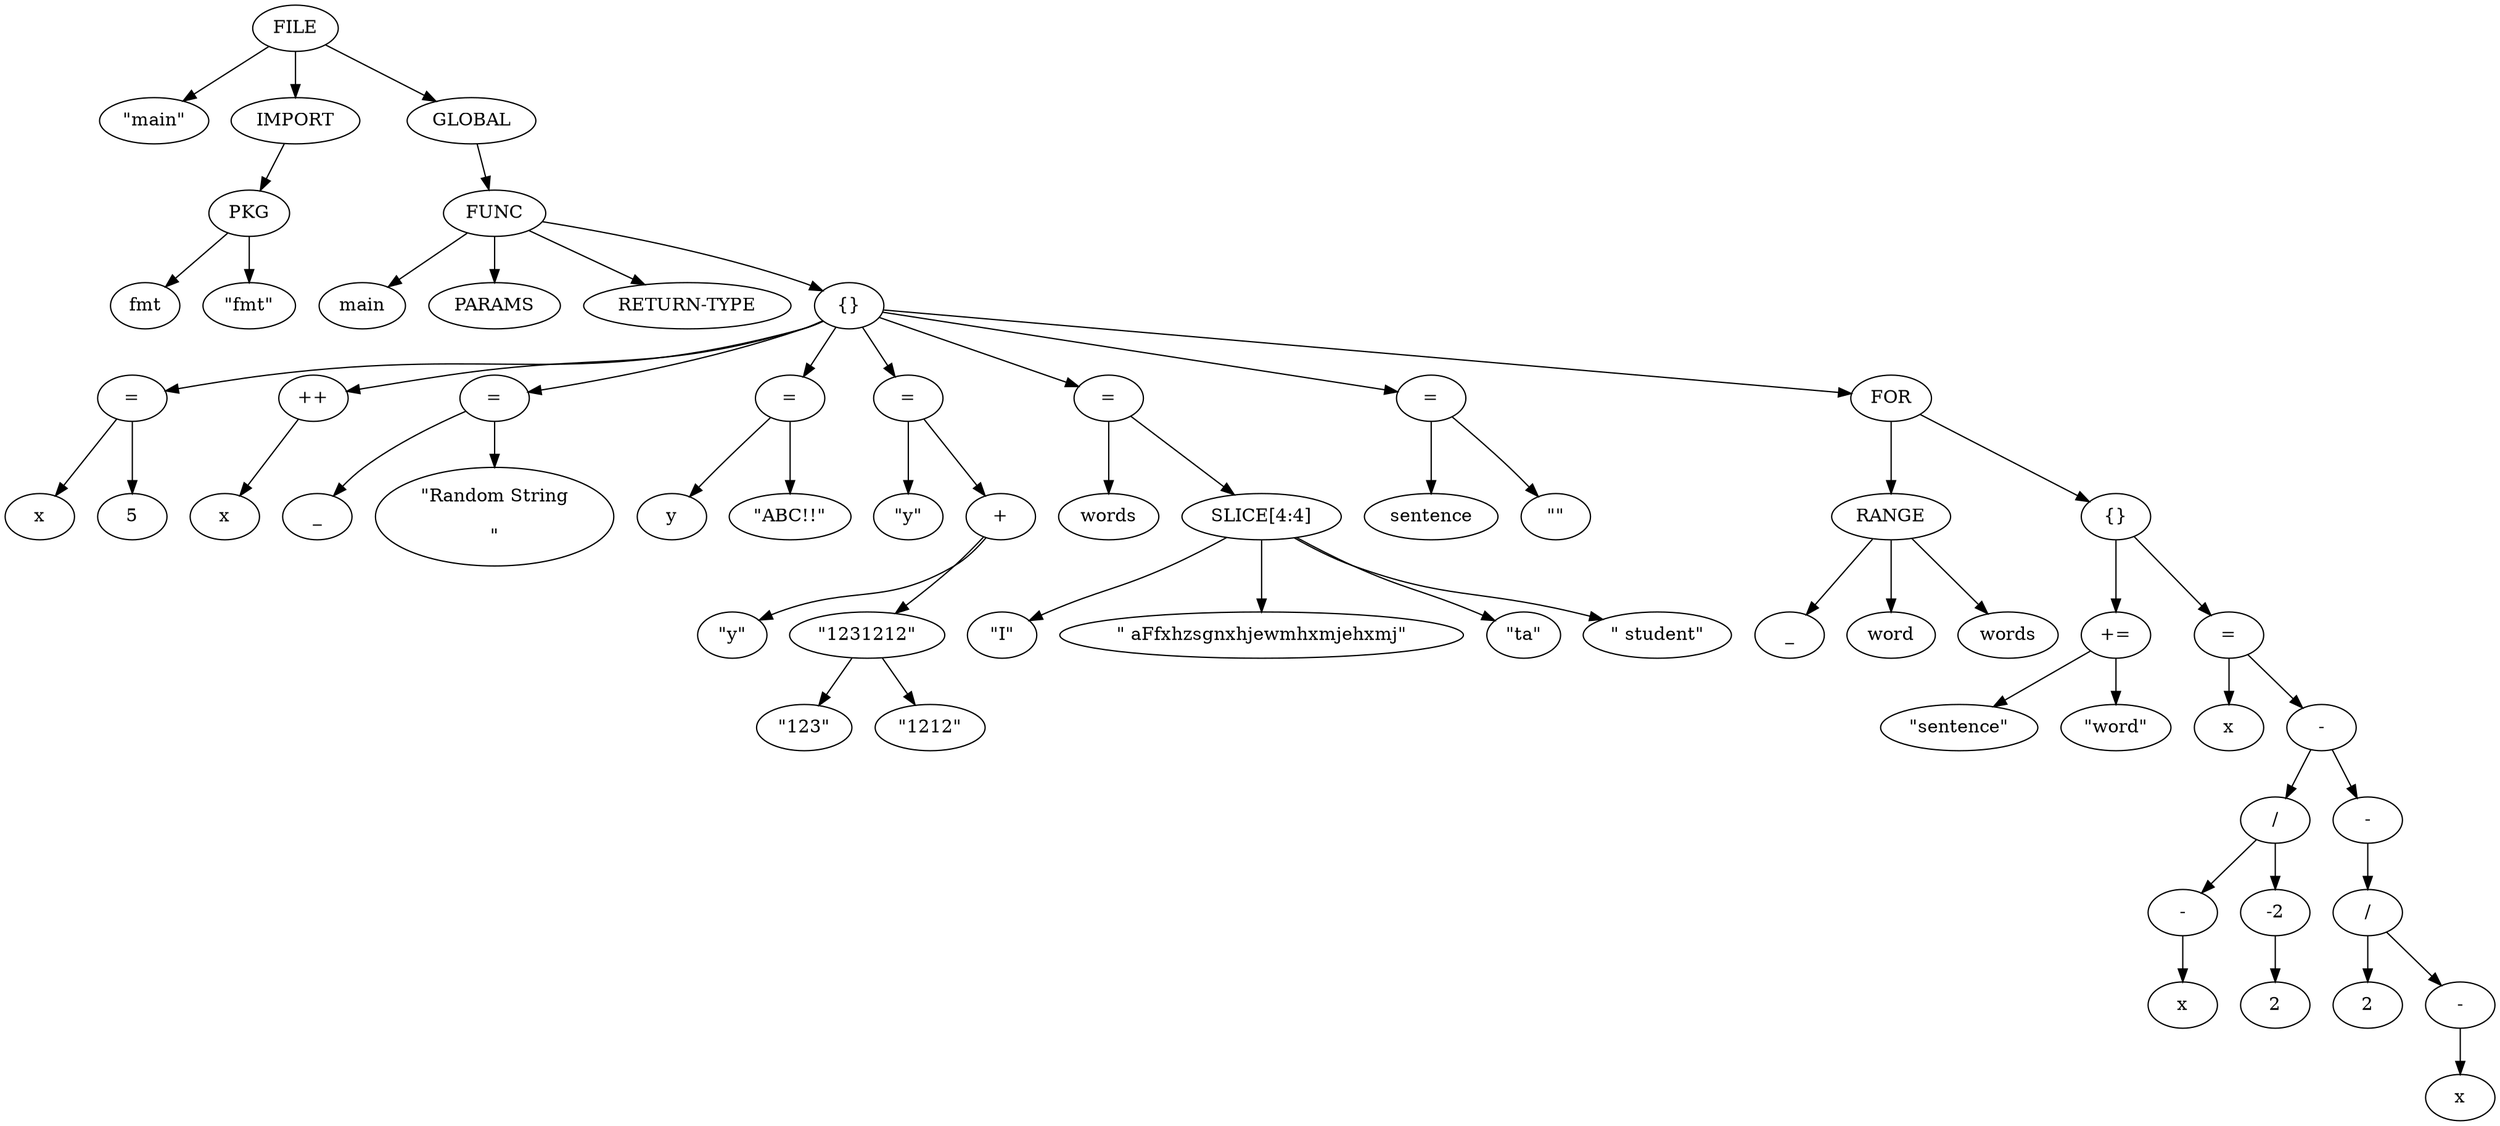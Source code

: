 digraph G {
	0 -> 1;
	0 -> 2;
	2 -> 3;
	3 -> 4;
	3 -> 5;
	0 -> 6;
	6 -> 7;
	7 -> 8;
	7 -> 9;
	7 -> 10;
	7 -> 11;
	11 -> 12;
	12 -> 13;
	12 -> 14;
	11 -> 15;
	15 -> 16;
	11 -> 17;
	17 -> 18;
	17 -> 19;
	11 -> 20;
	20 -> 21;
	20 -> 22;
	11 -> 23;
	23 -> 24;
	23 -> 25;
	25 -> 26;
	25 -> 27;
	27 -> 28;
	27 -> 29;
	11 -> 30;
	30 -> 31;
	30 -> 32;
	32 -> 33;
	32 -> 34;
	32 -> 35;
	32 -> 36;
	11 -> 37;
	37 -> 38;
	37 -> 39;
	11 -> 40;
	40 -> 41;
	41 -> 42;
	41 -> 43;
	41 -> 44;
	40 -> 45;
	45 -> 46;
	46 -> 47;
	46 -> 48;
	45 -> 49;
	49 -> 50;
	49 -> 51;
	51 -> 52;
	52 -> 53;
	53 -> 54;
	52 -> 55;
	55 -> 56;
	51 -> 57;
	57 -> 58;
	58 -> 59;
	58 -> 60;
	60 -> 61;
	0 [label=FILE];	1 [label="\"main\""];	2 [label="IMPORT"];	3 [label="PKG"];	4 [label="fmt"];	5 [label="\"fmt\""];	6 [label="GLOBAL"];	7 [label="FUNC"];	8 [label="main"];	9 [label="PARAMS"];	10 [label="RETURN-TYPE"];	11 [label="{}"];	12 [label="="];	13 [label="x"];	14 [label="5"];	15 [label="++"];	16 [label="x"];	17 [label="="];	18 [label="_"];	19 [label="\"Random String\n\n\""];	20 [label="="];	21 [label="y"];	22 [label="\"ABC!!\""];	23 [label="="];	24 [label="\"y\""];	25 [label="+"];	26 [label="\"y\""];	27 [label="\"123"+"1212\""];	28 [label="\"123\""];	29 [label="\"1212\""];	30 [label="="];	31 [label="words"];	32 [label="SLICE[4:4]"];	33 [label="\"I\""];	34 [label="\" aFfxhzsgnxhjewmhxmjehxmj\""];	35 [label="\"\ta\""];	36 [label="\" student\""];	37 [label="="];	38 [label="sentence"];	39 [label="\"\""];	40 [label="FOR"];	41 [label="RANGE"];	42 [label="_"];	43 [label="word"];	44 [label="words"];	45 [label="{}"];	46 [label="+="];	47 [label="\"sentence\""];	48 [label="\"word\""];	49 [label="="];	50 [label="x"];	51 [label="-"];	52 [label="/"];	53 [label="-"];	54 [label="x"];	55 [label="-2"];	56 [label="2"];	57 [label="-"];	58 [label="/"];	59 [label="2"];	60 [label="-"];	61 [label="x"];
}